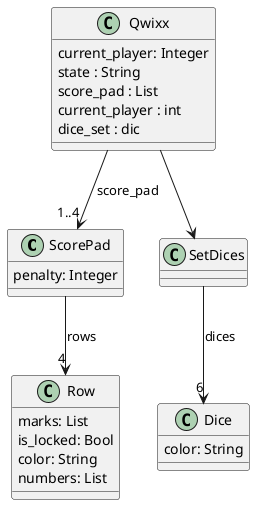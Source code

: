 @startuml
class ScorePad {
    penalty: Integer
}
class Row {
    marks: List
    is_locked: Bool
    color: String
    numbers: List
}
class Dice{
    color: String
}
class Qwixx{
    current_player: Integer
    state : String 
    score_pad : List
    current_player : int
    dice_set : dic
}

ScorePad  --> "4" Row: rows
Qwixx--> "1..4"ScorePad: score_pad
Qwixx--> SetDices
SetDices --> "6" Dice: dices
@enduml